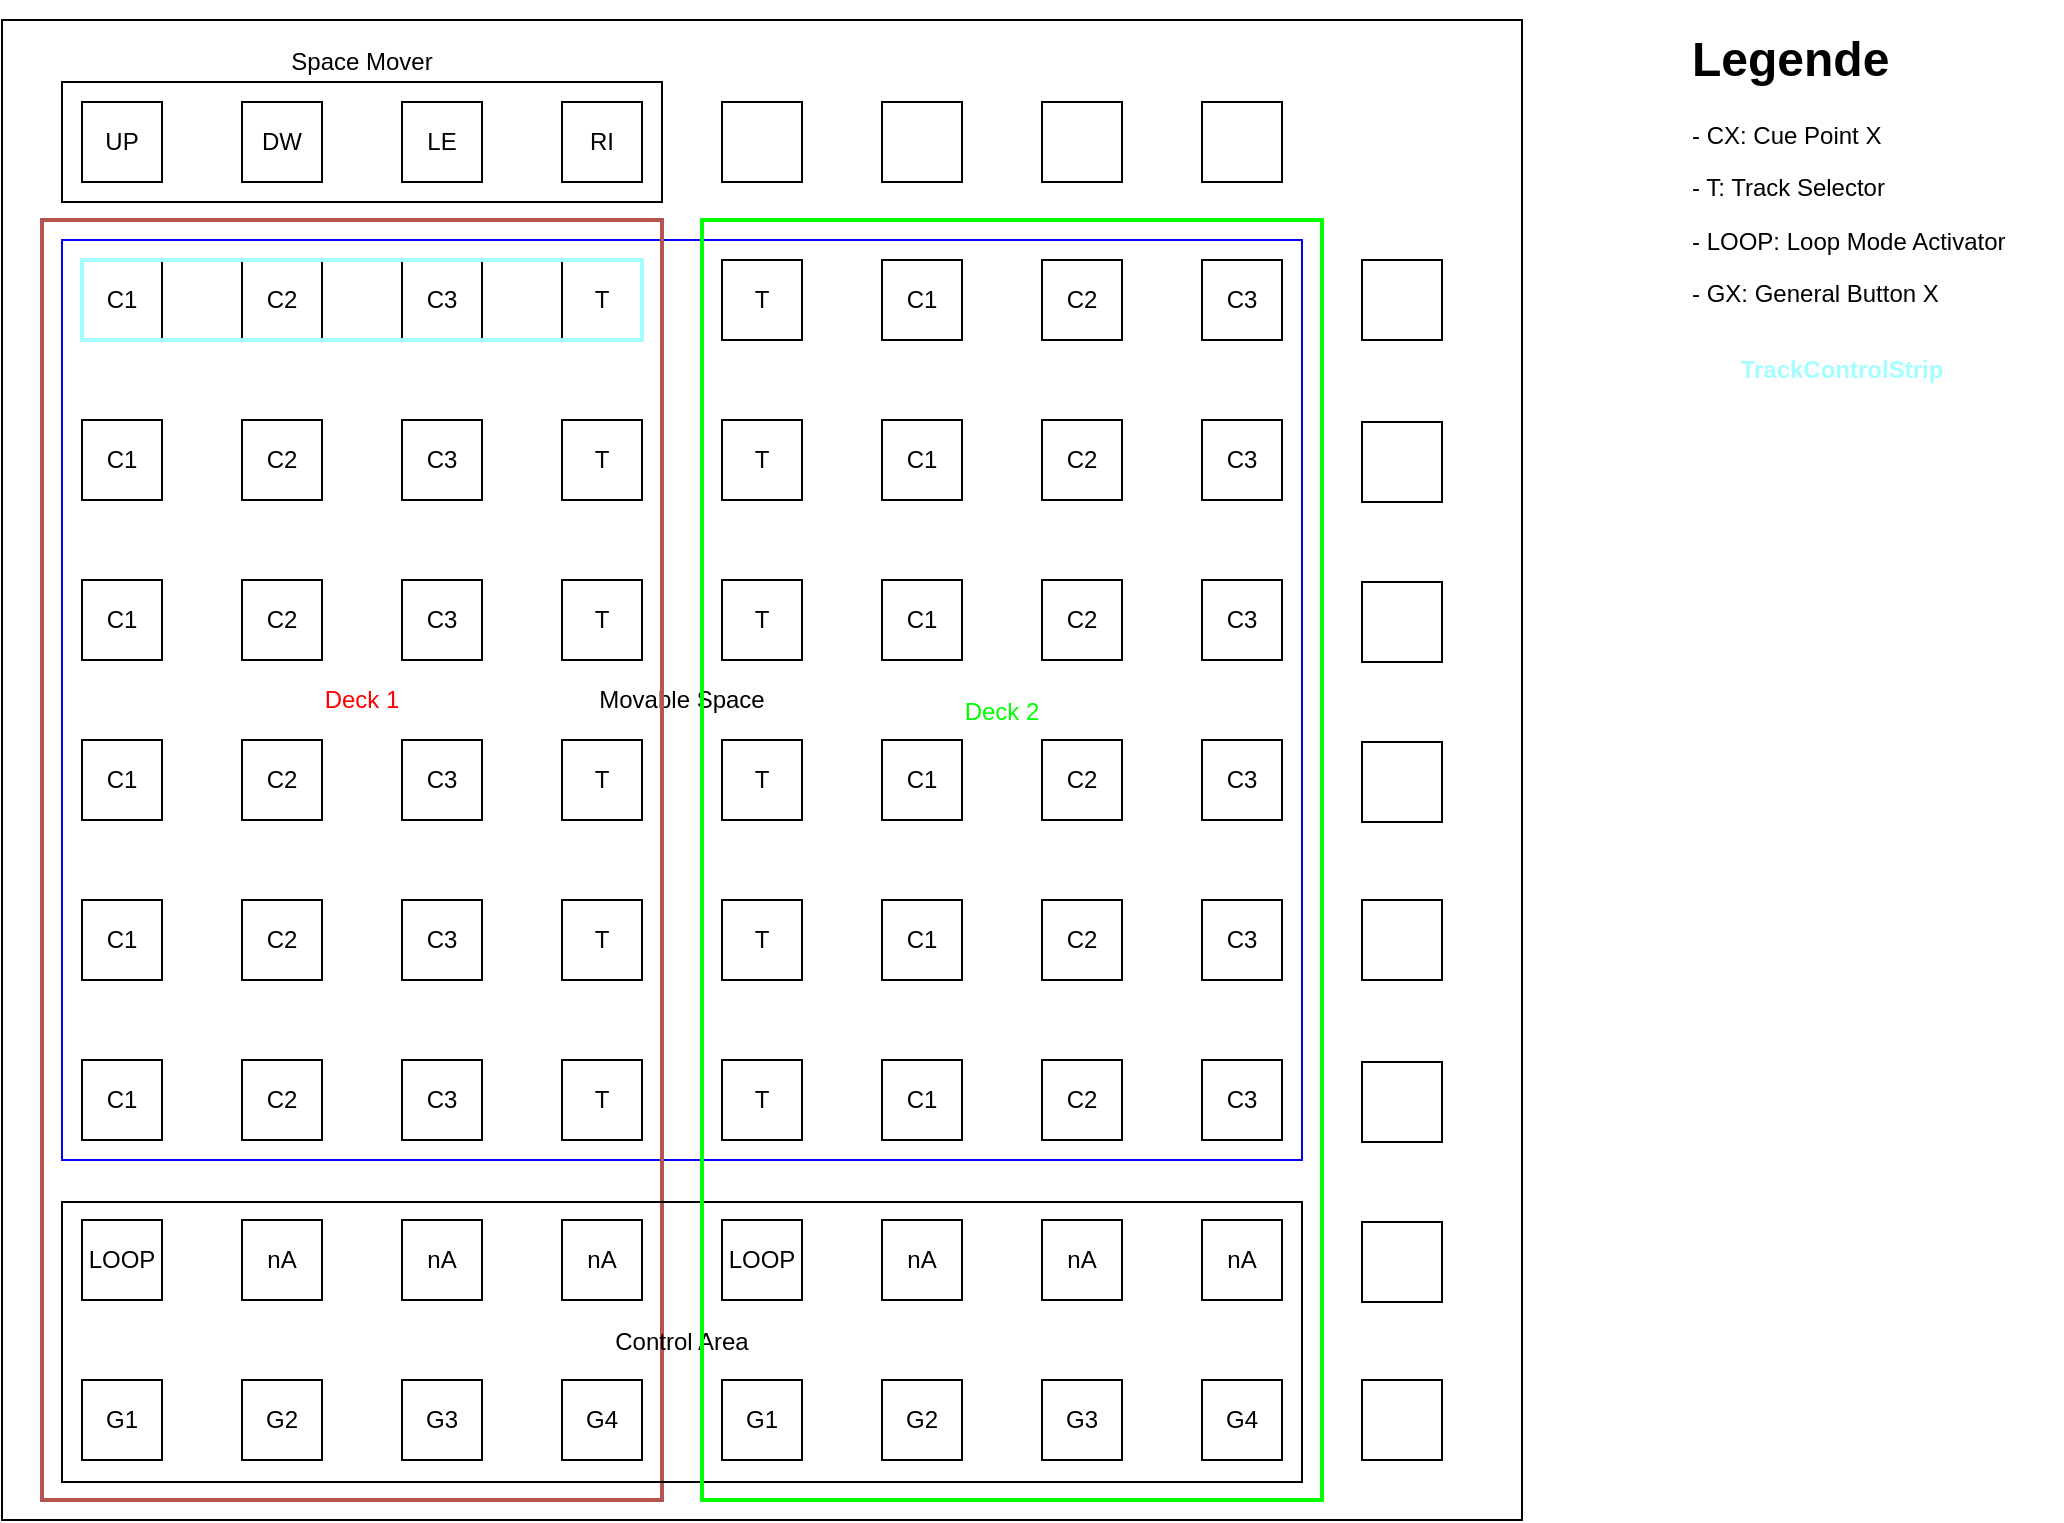 <mxfile version="20.2.3" type="device"><diagram id="9O1oghWAqSYH5r78ZYxx" name="Seite-1"><mxGraphModel dx="1185" dy="662" grid="1" gridSize="10" guides="1" tooltips="1" connect="1" arrows="1" fold="1" page="1" pageScale="1" pageWidth="1169" pageHeight="827" math="0" shadow="0"><root><mxCell id="0"/><mxCell id="1" parent="0"/><mxCell id="GxzpPhxelPVOv-JMfFws-1" value="" style="rounded=0;whiteSpace=wrap;html=1;" vertex="1" parent="1"><mxGeometry x="40" y="39" width="760" height="750" as="geometry"/></mxCell><mxCell id="GxzpPhxelPVOv-JMfFws-38" value="" style="group" vertex="1" connectable="0" parent="1"><mxGeometry x="80" y="159" width="620" height="620" as="geometry"/></mxCell><mxCell id="GxzpPhxelPVOv-JMfFws-10" value="" style="group" vertex="1" connectable="0" parent="GxzpPhxelPVOv-JMfFws-38"><mxGeometry width="620" height="620" as="geometry"/></mxCell><mxCell id="GxzpPhxelPVOv-JMfFws-2" value="C1" style="rounded=0;whiteSpace=wrap;html=1;" vertex="1" parent="GxzpPhxelPVOv-JMfFws-10"><mxGeometry width="40" height="40" as="geometry"/></mxCell><mxCell id="GxzpPhxelPVOv-JMfFws-3" value="C2" style="rounded=0;whiteSpace=wrap;html=1;" vertex="1" parent="GxzpPhxelPVOv-JMfFws-10"><mxGeometry x="80" width="40" height="40" as="geometry"/></mxCell><mxCell id="GxzpPhxelPVOv-JMfFws-4" value="C3" style="rounded=0;whiteSpace=wrap;html=1;" vertex="1" parent="GxzpPhxelPVOv-JMfFws-10"><mxGeometry x="160" width="40" height="40" as="geometry"/></mxCell><mxCell id="GxzpPhxelPVOv-JMfFws-5" value="T" style="rounded=0;whiteSpace=wrap;html=1;" vertex="1" parent="GxzpPhxelPVOv-JMfFws-10"><mxGeometry x="240" width="40" height="40" as="geometry"/></mxCell><mxCell id="GxzpPhxelPVOv-JMfFws-6" value="T" style="rounded=0;whiteSpace=wrap;html=1;" vertex="1" parent="GxzpPhxelPVOv-JMfFws-10"><mxGeometry x="320" width="40" height="40" as="geometry"/></mxCell><mxCell id="GxzpPhxelPVOv-JMfFws-7" value="C1" style="rounded=0;whiteSpace=wrap;html=1;" vertex="1" parent="GxzpPhxelPVOv-JMfFws-10"><mxGeometry x="400" width="40" height="40" as="geometry"/></mxCell><mxCell id="GxzpPhxelPVOv-JMfFws-8" value="C2" style="rounded=0;whiteSpace=wrap;html=1;" vertex="1" parent="GxzpPhxelPVOv-JMfFws-10"><mxGeometry x="480" width="40" height="40" as="geometry"/></mxCell><mxCell id="GxzpPhxelPVOv-JMfFws-9" value="C3" style="rounded=0;whiteSpace=wrap;html=1;" vertex="1" parent="GxzpPhxelPVOv-JMfFws-10"><mxGeometry x="560" width="40" height="40" as="geometry"/></mxCell><mxCell id="GxzpPhxelPVOv-JMfFws-82" value="Movable Space" style="rounded=0;whiteSpace=wrap;html=1;fillColor=none;strokeColor=#0000FF;" vertex="1" parent="GxzpPhxelPVOv-JMfFws-10"><mxGeometry x="-10" y="-10" width="620" height="460" as="geometry"/></mxCell><mxCell id="GxzpPhxelPVOv-JMfFws-146" value="" style="rounded=0;whiteSpace=wrap;html=1;fillColor=none;strokeColor=#b85450;strokeWidth=2;" vertex="1" parent="GxzpPhxelPVOv-JMfFws-10"><mxGeometry x="-20" y="-20" width="310" height="640" as="geometry"/></mxCell><mxCell id="GxzpPhxelPVOv-JMfFws-147" value="Deck 1" style="text;html=1;strokeColor=none;fillColor=none;align=center;verticalAlign=middle;whiteSpace=wrap;rounded=0;fontColor=#FF0000;" vertex="1" parent="GxzpPhxelPVOv-JMfFws-10"><mxGeometry x="110" y="205" width="60" height="30" as="geometry"/></mxCell><mxCell id="GxzpPhxelPVOv-JMfFws-151" value="" style="rounded=0;whiteSpace=wrap;html=1;fontColor=#000000;strokeColor=#A3FFFF;strokeWidth=2;fillColor=none;" vertex="1" parent="GxzpPhxelPVOv-JMfFws-10"><mxGeometry width="280" height="40" as="geometry"/></mxCell><mxCell id="GxzpPhxelPVOv-JMfFws-11" value="" style="group" vertex="1" connectable="0" parent="GxzpPhxelPVOv-JMfFws-38"><mxGeometry y="80" width="600" height="40" as="geometry"/></mxCell><mxCell id="GxzpPhxelPVOv-JMfFws-12" value="C1" style="rounded=0;whiteSpace=wrap;html=1;" vertex="1" parent="GxzpPhxelPVOv-JMfFws-11"><mxGeometry width="40" height="40" as="geometry"/></mxCell><mxCell id="GxzpPhxelPVOv-JMfFws-13" value="C2" style="rounded=0;whiteSpace=wrap;html=1;" vertex="1" parent="GxzpPhxelPVOv-JMfFws-11"><mxGeometry x="80" width="40" height="40" as="geometry"/></mxCell><mxCell id="GxzpPhxelPVOv-JMfFws-14" value="C3" style="rounded=0;whiteSpace=wrap;html=1;" vertex="1" parent="GxzpPhxelPVOv-JMfFws-11"><mxGeometry x="160" width="40" height="40" as="geometry"/></mxCell><mxCell id="GxzpPhxelPVOv-JMfFws-15" value="T" style="rounded=0;whiteSpace=wrap;html=1;" vertex="1" parent="GxzpPhxelPVOv-JMfFws-11"><mxGeometry x="240" width="40" height="40" as="geometry"/></mxCell><mxCell id="GxzpPhxelPVOv-JMfFws-16" value="T" style="rounded=0;whiteSpace=wrap;html=1;" vertex="1" parent="GxzpPhxelPVOv-JMfFws-11"><mxGeometry x="320" width="40" height="40" as="geometry"/></mxCell><mxCell id="GxzpPhxelPVOv-JMfFws-17" value="C1" style="rounded=0;whiteSpace=wrap;html=1;" vertex="1" parent="GxzpPhxelPVOv-JMfFws-11"><mxGeometry x="400" width="40" height="40" as="geometry"/></mxCell><mxCell id="GxzpPhxelPVOv-JMfFws-18" value="C2" style="rounded=0;whiteSpace=wrap;html=1;" vertex="1" parent="GxzpPhxelPVOv-JMfFws-11"><mxGeometry x="480" width="40" height="40" as="geometry"/></mxCell><mxCell id="GxzpPhxelPVOv-JMfFws-19" value="C3" style="rounded=0;whiteSpace=wrap;html=1;" vertex="1" parent="GxzpPhxelPVOv-JMfFws-11"><mxGeometry x="560" width="40" height="40" as="geometry"/></mxCell><mxCell id="GxzpPhxelPVOv-JMfFws-20" value="" style="group" vertex="1" connectable="0" parent="GxzpPhxelPVOv-JMfFws-38"><mxGeometry y="160" width="600" height="40" as="geometry"/></mxCell><mxCell id="GxzpPhxelPVOv-JMfFws-21" value="C1" style="rounded=0;whiteSpace=wrap;html=1;" vertex="1" parent="GxzpPhxelPVOv-JMfFws-20"><mxGeometry width="40" height="40" as="geometry"/></mxCell><mxCell id="GxzpPhxelPVOv-JMfFws-22" value="C2" style="rounded=0;whiteSpace=wrap;html=1;" vertex="1" parent="GxzpPhxelPVOv-JMfFws-20"><mxGeometry x="80" width="40" height="40" as="geometry"/></mxCell><mxCell id="GxzpPhxelPVOv-JMfFws-23" value="C3" style="rounded=0;whiteSpace=wrap;html=1;" vertex="1" parent="GxzpPhxelPVOv-JMfFws-20"><mxGeometry x="160" width="40" height="40" as="geometry"/></mxCell><mxCell id="GxzpPhxelPVOv-JMfFws-24" value="T" style="rounded=0;whiteSpace=wrap;html=1;" vertex="1" parent="GxzpPhxelPVOv-JMfFws-20"><mxGeometry x="240" width="40" height="40" as="geometry"/></mxCell><mxCell id="GxzpPhxelPVOv-JMfFws-25" value="T" style="rounded=0;whiteSpace=wrap;html=1;" vertex="1" parent="GxzpPhxelPVOv-JMfFws-20"><mxGeometry x="320" width="40" height="40" as="geometry"/></mxCell><mxCell id="GxzpPhxelPVOv-JMfFws-26" value="C1" style="rounded=0;whiteSpace=wrap;html=1;" vertex="1" parent="GxzpPhxelPVOv-JMfFws-20"><mxGeometry x="400" width="40" height="40" as="geometry"/></mxCell><mxCell id="GxzpPhxelPVOv-JMfFws-27" value="C2" style="rounded=0;whiteSpace=wrap;html=1;" vertex="1" parent="GxzpPhxelPVOv-JMfFws-20"><mxGeometry x="480" width="40" height="40" as="geometry"/></mxCell><mxCell id="GxzpPhxelPVOv-JMfFws-28" value="C3" style="rounded=0;whiteSpace=wrap;html=1;" vertex="1" parent="GxzpPhxelPVOv-JMfFws-20"><mxGeometry x="560" width="40" height="40" as="geometry"/></mxCell><mxCell id="GxzpPhxelPVOv-JMfFws-29" value="" style="group" vertex="1" connectable="0" parent="GxzpPhxelPVOv-JMfFws-38"><mxGeometry y="240" width="600" height="40" as="geometry"/></mxCell><mxCell id="GxzpPhxelPVOv-JMfFws-30" value="C1" style="rounded=0;whiteSpace=wrap;html=1;" vertex="1" parent="GxzpPhxelPVOv-JMfFws-29"><mxGeometry width="40" height="40" as="geometry"/></mxCell><mxCell id="GxzpPhxelPVOv-JMfFws-31" value="C2" style="rounded=0;whiteSpace=wrap;html=1;" vertex="1" parent="GxzpPhxelPVOv-JMfFws-29"><mxGeometry x="80" width="40" height="40" as="geometry"/></mxCell><mxCell id="GxzpPhxelPVOv-JMfFws-32" value="C3" style="rounded=0;whiteSpace=wrap;html=1;" vertex="1" parent="GxzpPhxelPVOv-JMfFws-29"><mxGeometry x="160" width="40" height="40" as="geometry"/></mxCell><mxCell id="GxzpPhxelPVOv-JMfFws-33" value="T" style="rounded=0;whiteSpace=wrap;html=1;" vertex="1" parent="GxzpPhxelPVOv-JMfFws-29"><mxGeometry x="240" width="40" height="40" as="geometry"/></mxCell><mxCell id="GxzpPhxelPVOv-JMfFws-34" value="T" style="rounded=0;whiteSpace=wrap;html=1;" vertex="1" parent="GxzpPhxelPVOv-JMfFws-29"><mxGeometry x="320" width="40" height="40" as="geometry"/></mxCell><mxCell id="GxzpPhxelPVOv-JMfFws-35" value="C1" style="rounded=0;whiteSpace=wrap;html=1;" vertex="1" parent="GxzpPhxelPVOv-JMfFws-29"><mxGeometry x="400" width="40" height="40" as="geometry"/></mxCell><mxCell id="GxzpPhxelPVOv-JMfFws-36" value="C2" style="rounded=0;whiteSpace=wrap;html=1;" vertex="1" parent="GxzpPhxelPVOv-JMfFws-29"><mxGeometry x="480" width="40" height="40" as="geometry"/></mxCell><mxCell id="GxzpPhxelPVOv-JMfFws-37" value="C3" style="rounded=0;whiteSpace=wrap;html=1;" vertex="1" parent="GxzpPhxelPVOv-JMfFws-29"><mxGeometry x="560" width="40" height="40" as="geometry"/></mxCell><mxCell id="GxzpPhxelPVOv-JMfFws-39" value="" style="group" vertex="1" connectable="0" parent="1"><mxGeometry x="80" y="479" width="680" height="280" as="geometry"/></mxCell><mxCell id="GxzpPhxelPVOv-JMfFws-40" value="" style="group" vertex="1" connectable="0" parent="GxzpPhxelPVOv-JMfFws-39"><mxGeometry width="600" height="40" as="geometry"/></mxCell><mxCell id="GxzpPhxelPVOv-JMfFws-41" value="C1" style="rounded=0;whiteSpace=wrap;html=1;" vertex="1" parent="GxzpPhxelPVOv-JMfFws-40"><mxGeometry width="40" height="40" as="geometry"/></mxCell><mxCell id="GxzpPhxelPVOv-JMfFws-42" value="C2" style="rounded=0;whiteSpace=wrap;html=1;" vertex="1" parent="GxzpPhxelPVOv-JMfFws-40"><mxGeometry x="80" width="40" height="40" as="geometry"/></mxCell><mxCell id="GxzpPhxelPVOv-JMfFws-43" value="C3" style="rounded=0;whiteSpace=wrap;html=1;" vertex="1" parent="GxzpPhxelPVOv-JMfFws-40"><mxGeometry x="160" width="40" height="40" as="geometry"/></mxCell><mxCell id="GxzpPhxelPVOv-JMfFws-44" value="T" style="rounded=0;whiteSpace=wrap;html=1;" vertex="1" parent="GxzpPhxelPVOv-JMfFws-40"><mxGeometry x="240" width="40" height="40" as="geometry"/></mxCell><mxCell id="GxzpPhxelPVOv-JMfFws-45" value="T" style="rounded=0;whiteSpace=wrap;html=1;" vertex="1" parent="GxzpPhxelPVOv-JMfFws-40"><mxGeometry x="320" width="40" height="40" as="geometry"/></mxCell><mxCell id="GxzpPhxelPVOv-JMfFws-46" value="C1" style="rounded=0;whiteSpace=wrap;html=1;" vertex="1" parent="GxzpPhxelPVOv-JMfFws-40"><mxGeometry x="400" width="40" height="40" as="geometry"/></mxCell><mxCell id="GxzpPhxelPVOv-JMfFws-47" value="C2" style="rounded=0;whiteSpace=wrap;html=1;" vertex="1" parent="GxzpPhxelPVOv-JMfFws-40"><mxGeometry x="480" width="40" height="40" as="geometry"/></mxCell><mxCell id="GxzpPhxelPVOv-JMfFws-48" value="C3" style="rounded=0;whiteSpace=wrap;html=1;" vertex="1" parent="GxzpPhxelPVOv-JMfFws-40"><mxGeometry x="560" width="40" height="40" as="geometry"/></mxCell><mxCell id="GxzpPhxelPVOv-JMfFws-49" value="" style="group" vertex="1" connectable="0" parent="GxzpPhxelPVOv-JMfFws-39"><mxGeometry y="80" width="600" height="40" as="geometry"/></mxCell><mxCell id="GxzpPhxelPVOv-JMfFws-50" value="C1" style="rounded=0;whiteSpace=wrap;html=1;" vertex="1" parent="GxzpPhxelPVOv-JMfFws-49"><mxGeometry width="40" height="40" as="geometry"/></mxCell><mxCell id="GxzpPhxelPVOv-JMfFws-51" value="C2" style="rounded=0;whiteSpace=wrap;html=1;" vertex="1" parent="GxzpPhxelPVOv-JMfFws-49"><mxGeometry x="80" width="40" height="40" as="geometry"/></mxCell><mxCell id="GxzpPhxelPVOv-JMfFws-52" value="C3" style="rounded=0;whiteSpace=wrap;html=1;" vertex="1" parent="GxzpPhxelPVOv-JMfFws-49"><mxGeometry x="160" width="40" height="40" as="geometry"/></mxCell><mxCell id="GxzpPhxelPVOv-JMfFws-53" value="T" style="rounded=0;whiteSpace=wrap;html=1;" vertex="1" parent="GxzpPhxelPVOv-JMfFws-49"><mxGeometry x="240" width="40" height="40" as="geometry"/></mxCell><mxCell id="GxzpPhxelPVOv-JMfFws-54" value="T" style="rounded=0;whiteSpace=wrap;html=1;" vertex="1" parent="GxzpPhxelPVOv-JMfFws-49"><mxGeometry x="320" width="40" height="40" as="geometry"/></mxCell><mxCell id="GxzpPhxelPVOv-JMfFws-55" value="C1" style="rounded=0;whiteSpace=wrap;html=1;" vertex="1" parent="GxzpPhxelPVOv-JMfFws-49"><mxGeometry x="400" width="40" height="40" as="geometry"/></mxCell><mxCell id="GxzpPhxelPVOv-JMfFws-56" value="C2" style="rounded=0;whiteSpace=wrap;html=1;" vertex="1" parent="GxzpPhxelPVOv-JMfFws-49"><mxGeometry x="480" width="40" height="40" as="geometry"/></mxCell><mxCell id="GxzpPhxelPVOv-JMfFws-57" value="C3" style="rounded=0;whiteSpace=wrap;html=1;" vertex="1" parent="GxzpPhxelPVOv-JMfFws-49"><mxGeometry x="560" width="40" height="40" as="geometry"/></mxCell><mxCell id="GxzpPhxelPVOv-JMfFws-58" value="" style="group" vertex="1" connectable="0" parent="GxzpPhxelPVOv-JMfFws-39"><mxGeometry y="160" width="600" height="40" as="geometry"/></mxCell><mxCell id="GxzpPhxelPVOv-JMfFws-59" value="LOOP" style="rounded=0;whiteSpace=wrap;html=1;" vertex="1" parent="GxzpPhxelPVOv-JMfFws-58"><mxGeometry width="40" height="40" as="geometry"/></mxCell><mxCell id="GxzpPhxelPVOv-JMfFws-60" value="nA" style="rounded=0;whiteSpace=wrap;html=1;" vertex="1" parent="GxzpPhxelPVOv-JMfFws-58"><mxGeometry x="80" width="40" height="40" as="geometry"/></mxCell><mxCell id="GxzpPhxelPVOv-JMfFws-61" value="nA" style="rounded=0;whiteSpace=wrap;html=1;" vertex="1" parent="GxzpPhxelPVOv-JMfFws-58"><mxGeometry x="160" width="40" height="40" as="geometry"/></mxCell><mxCell id="GxzpPhxelPVOv-JMfFws-62" value="nA" style="rounded=0;whiteSpace=wrap;html=1;" vertex="1" parent="GxzpPhxelPVOv-JMfFws-58"><mxGeometry x="240" width="40" height="40" as="geometry"/></mxCell><mxCell id="GxzpPhxelPVOv-JMfFws-63" value="LOOP" style="rounded=0;whiteSpace=wrap;html=1;" vertex="1" parent="GxzpPhxelPVOv-JMfFws-58"><mxGeometry x="320" width="40" height="40" as="geometry"/></mxCell><mxCell id="GxzpPhxelPVOv-JMfFws-64" value="nA" style="rounded=0;whiteSpace=wrap;html=1;" vertex="1" parent="GxzpPhxelPVOv-JMfFws-58"><mxGeometry x="400" width="40" height="40" as="geometry"/></mxCell><mxCell id="GxzpPhxelPVOv-JMfFws-65" value="nA" style="rounded=0;whiteSpace=wrap;html=1;" vertex="1" parent="GxzpPhxelPVOv-JMfFws-58"><mxGeometry x="480" width="40" height="40" as="geometry"/></mxCell><mxCell id="GxzpPhxelPVOv-JMfFws-66" value="nA" style="rounded=0;whiteSpace=wrap;html=1;" vertex="1" parent="GxzpPhxelPVOv-JMfFws-58"><mxGeometry x="560" width="40" height="40" as="geometry"/></mxCell><mxCell id="GxzpPhxelPVOv-JMfFws-67" value="" style="group" vertex="1" connectable="0" parent="GxzpPhxelPVOv-JMfFws-39"><mxGeometry y="240" width="600" height="40" as="geometry"/></mxCell><mxCell id="GxzpPhxelPVOv-JMfFws-68" value="G1" style="rounded=0;whiteSpace=wrap;html=1;" vertex="1" parent="GxzpPhxelPVOv-JMfFws-67"><mxGeometry width="40" height="40" as="geometry"/></mxCell><mxCell id="GxzpPhxelPVOv-JMfFws-69" value="G2" style="rounded=0;whiteSpace=wrap;html=1;" vertex="1" parent="GxzpPhxelPVOv-JMfFws-67"><mxGeometry x="80" width="40" height="40" as="geometry"/></mxCell><mxCell id="GxzpPhxelPVOv-JMfFws-70" value="G3" style="rounded=0;whiteSpace=wrap;html=1;" vertex="1" parent="GxzpPhxelPVOv-JMfFws-67"><mxGeometry x="160" width="40" height="40" as="geometry"/></mxCell><mxCell id="GxzpPhxelPVOv-JMfFws-71" value="G4" style="rounded=0;whiteSpace=wrap;html=1;" vertex="1" parent="GxzpPhxelPVOv-JMfFws-67"><mxGeometry x="240" width="40" height="40" as="geometry"/></mxCell><mxCell id="GxzpPhxelPVOv-JMfFws-72" value="G1" style="rounded=0;whiteSpace=wrap;html=1;" vertex="1" parent="GxzpPhxelPVOv-JMfFws-67"><mxGeometry x="320" width="40" height="40" as="geometry"/></mxCell><mxCell id="GxzpPhxelPVOv-JMfFws-73" value="G2" style="rounded=0;whiteSpace=wrap;html=1;" vertex="1" parent="GxzpPhxelPVOv-JMfFws-67"><mxGeometry x="400" width="40" height="40" as="geometry"/></mxCell><mxCell id="GxzpPhxelPVOv-JMfFws-74" value="G3" style="rounded=0;whiteSpace=wrap;html=1;" vertex="1" parent="GxzpPhxelPVOv-JMfFws-67"><mxGeometry x="480" width="40" height="40" as="geometry"/></mxCell><mxCell id="GxzpPhxelPVOv-JMfFws-75" value="G4" style="rounded=0;whiteSpace=wrap;html=1;" vertex="1" parent="GxzpPhxelPVOv-JMfFws-67"><mxGeometry x="560" width="40" height="40" as="geometry"/></mxCell><mxCell id="GxzpPhxelPVOv-JMfFws-122" value="UP" style="rounded=0;whiteSpace=wrap;html=1;" vertex="1" parent="1"><mxGeometry x="80" y="80" width="40" height="40" as="geometry"/></mxCell><mxCell id="GxzpPhxelPVOv-JMfFws-123" value="DW" style="rounded=0;whiteSpace=wrap;html=1;" vertex="1" parent="1"><mxGeometry x="160" y="80" width="40" height="40" as="geometry"/></mxCell><mxCell id="GxzpPhxelPVOv-JMfFws-124" value="LE" style="rounded=0;whiteSpace=wrap;html=1;" vertex="1" parent="1"><mxGeometry x="240" y="80" width="40" height="40" as="geometry"/></mxCell><mxCell id="GxzpPhxelPVOv-JMfFws-125" value="RI" style="rounded=0;whiteSpace=wrap;html=1;" vertex="1" parent="1"><mxGeometry x="320" y="80" width="40" height="40" as="geometry"/></mxCell><mxCell id="GxzpPhxelPVOv-JMfFws-130" value="" style="rounded=0;whiteSpace=wrap;html=1;" vertex="1" parent="1"><mxGeometry x="400" y="80" width="40" height="40" as="geometry"/></mxCell><mxCell id="GxzpPhxelPVOv-JMfFws-131" value="" style="rounded=0;whiteSpace=wrap;html=1;" vertex="1" parent="1"><mxGeometry x="480" y="80" width="40" height="40" as="geometry"/></mxCell><mxCell id="GxzpPhxelPVOv-JMfFws-132" value="" style="rounded=0;whiteSpace=wrap;html=1;" vertex="1" parent="1"><mxGeometry x="560" y="80" width="40" height="40" as="geometry"/></mxCell><mxCell id="GxzpPhxelPVOv-JMfFws-133" value="" style="rounded=0;whiteSpace=wrap;html=1;" vertex="1" parent="1"><mxGeometry x="640" y="80" width="40" height="40" as="geometry"/></mxCell><mxCell id="GxzpPhxelPVOv-JMfFws-134" value="" style="rounded=0;whiteSpace=wrap;html=1;" vertex="1" parent="1"><mxGeometry x="720" y="159" width="40" height="40" as="geometry"/></mxCell><mxCell id="GxzpPhxelPVOv-JMfFws-135" value="" style="rounded=0;whiteSpace=wrap;html=1;" vertex="1" parent="1"><mxGeometry x="720" y="240" width="40" height="40" as="geometry"/></mxCell><mxCell id="GxzpPhxelPVOv-JMfFws-136" value="" style="rounded=0;whiteSpace=wrap;html=1;" vertex="1" parent="1"><mxGeometry x="720" y="320" width="40" height="40" as="geometry"/></mxCell><mxCell id="GxzpPhxelPVOv-JMfFws-137" value="" style="rounded=0;whiteSpace=wrap;html=1;" vertex="1" parent="1"><mxGeometry x="720" y="400" width="40" height="40" as="geometry"/></mxCell><mxCell id="GxzpPhxelPVOv-JMfFws-138" value="" style="rounded=0;whiteSpace=wrap;html=1;" vertex="1" parent="1"><mxGeometry x="720" y="479" width="40" height="40" as="geometry"/></mxCell><mxCell id="GxzpPhxelPVOv-JMfFws-139" value="" style="rounded=0;whiteSpace=wrap;html=1;" vertex="1" parent="1"><mxGeometry x="720" y="560" width="40" height="40" as="geometry"/></mxCell><mxCell id="GxzpPhxelPVOv-JMfFws-140" value="" style="rounded=0;whiteSpace=wrap;html=1;" vertex="1" parent="1"><mxGeometry x="720" y="640" width="40" height="40" as="geometry"/></mxCell><mxCell id="GxzpPhxelPVOv-JMfFws-141" value="" style="rounded=0;whiteSpace=wrap;html=1;" vertex="1" parent="1"><mxGeometry x="720" y="719" width="40" height="40" as="geometry"/></mxCell><mxCell id="GxzpPhxelPVOv-JMfFws-142" value="Control Area" style="rounded=0;whiteSpace=wrap;html=1;fillColor=none;" vertex="1" parent="1"><mxGeometry x="70" y="630" width="620" height="140" as="geometry"/></mxCell><mxCell id="GxzpPhxelPVOv-JMfFws-143" value="" style="rounded=0;whiteSpace=wrap;html=1;fillColor=none;" vertex="1" parent="1"><mxGeometry x="70" y="70" width="300" height="60" as="geometry"/></mxCell><mxCell id="GxzpPhxelPVOv-JMfFws-144" value="Space Mover" style="text;html=1;strokeColor=none;fillColor=none;align=center;verticalAlign=middle;whiteSpace=wrap;rounded=0;" vertex="1" parent="1"><mxGeometry x="70" y="50" width="300" height="20" as="geometry"/></mxCell><mxCell id="GxzpPhxelPVOv-JMfFws-148" value="" style="rounded=0;whiteSpace=wrap;html=1;fillColor=none;strokeColor=#00FF00;strokeWidth=2;" vertex="1" parent="1"><mxGeometry x="390" y="139" width="310" height="640" as="geometry"/></mxCell><mxCell id="GxzpPhxelPVOv-JMfFws-149" value="&lt;font color=&quot;#00ff00&quot;&gt;Deck 2&lt;/font&gt;" style="text;html=1;strokeColor=none;fillColor=none;align=center;verticalAlign=middle;whiteSpace=wrap;rounded=0;fontColor=#FF0000;" vertex="1" parent="1"><mxGeometry x="510" y="370" width="60" height="30" as="geometry"/></mxCell><mxCell id="GxzpPhxelPVOv-JMfFws-150" value="&lt;h1&gt;Legende&lt;/h1&gt;&lt;p&gt;- CX: Cue Point X&lt;/p&gt;&lt;p&gt;- T: Track Selector&lt;/p&gt;&lt;p&gt;- LOOP: Loop Mode Activator&lt;/p&gt;&lt;p&gt;- GX: General Button X&lt;/p&gt;&lt;p&gt;&lt;br&gt;&lt;/p&gt;" style="text;html=1;strokeColor=none;fillColor=none;spacing=5;spacingTop=-20;whiteSpace=wrap;overflow=hidden;rounded=0;fontColor=#000000;" vertex="1" parent="1"><mxGeometry x="880" y="39" width="190" height="151" as="geometry"/></mxCell><mxCell id="GxzpPhxelPVOv-JMfFws-152" value="TrackControlStrip" style="text;html=1;strokeColor=none;fillColor=none;align=center;verticalAlign=middle;whiteSpace=wrap;rounded=0;fontColor=#A3FFFF;fontStyle=1" vertex="1" parent="1"><mxGeometry x="880" y="199" width="160" height="30" as="geometry"/></mxCell></root></mxGraphModel></diagram></mxfile>